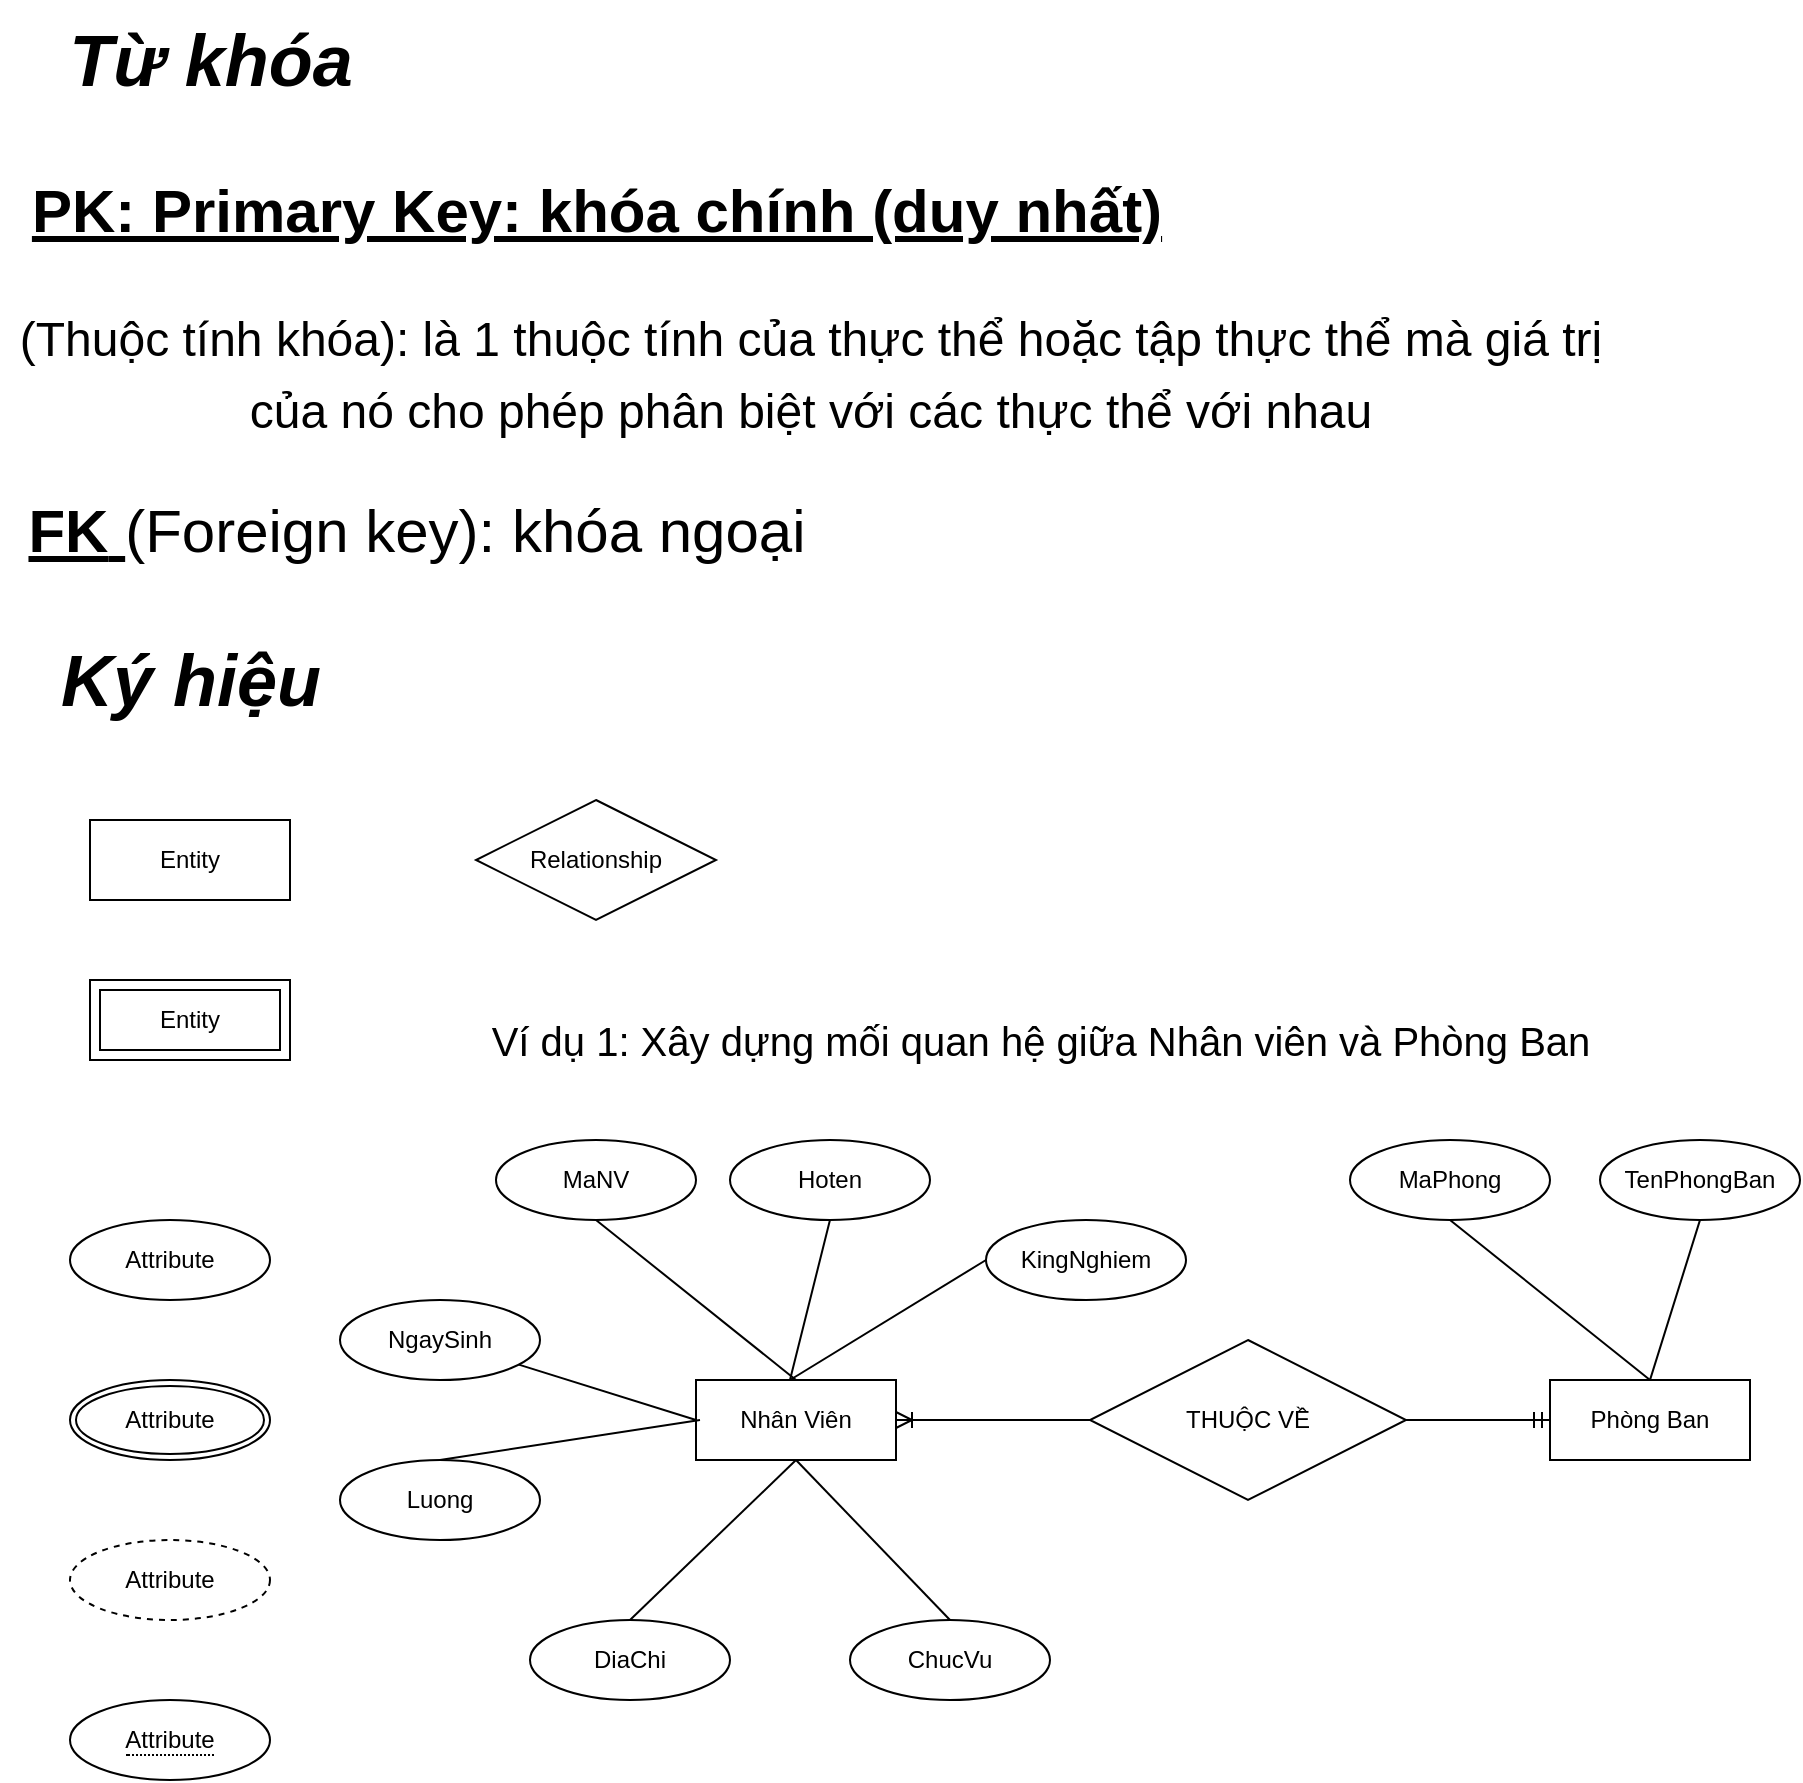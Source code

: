 <mxfile version="22.0.8" type="github">
  <diagram name="Trang-1" id="vafkS9In6ilcaYIv3kAR">
    <mxGraphModel dx="1000" dy="584" grid="1" gridSize="10" guides="1" tooltips="1" connect="1" arrows="1" fold="1" page="1" pageScale="1" pageWidth="850" pageHeight="1100" math="0" shadow="0">
      <root>
        <mxCell id="0" />
        <mxCell id="1" parent="0" />
        <mxCell id="t1lvGrgApbN4Kl1AXzK--1" value="&lt;font style=&quot;font-size: 36px;&quot;&gt;&lt;b&gt;&lt;i&gt;Từ khóa&lt;/i&gt;&lt;/b&gt;&lt;/font&gt;" style="text;html=1;align=center;verticalAlign=middle;resizable=0;points=[];autosize=1;strokeColor=none;fillColor=none;" vertex="1" parent="1">
          <mxGeometry x="45" y="30" width="170" height="60" as="geometry" />
        </mxCell>
        <mxCell id="t1lvGrgApbN4Kl1AXzK--2" value="&lt;font style=&quot;font-size: 30px;&quot;&gt;&lt;b&gt;&lt;u&gt;PK: Primary Key: khóa chính (duy nhất)&lt;/u&gt;&lt;/b&gt;&lt;/font&gt;" style="text;html=1;align=center;verticalAlign=middle;resizable=0;points=[];autosize=1;strokeColor=none;fillColor=none;" vertex="1" parent="1">
          <mxGeometry x="28" y="110" width="590" height="50" as="geometry" />
        </mxCell>
        <mxCell id="t1lvGrgApbN4Kl1AXzK--3" value="&lt;font style=&quot;font-size: 30px;&quot;&gt;&lt;u&gt;&lt;b&gt;FK&lt;/b&gt; &lt;/u&gt;(Foreign key): khóa ngoại&lt;/font&gt;" style="text;html=1;align=center;verticalAlign=middle;resizable=0;points=[];autosize=1;strokeColor=none;fillColor=none;" vertex="1" parent="1">
          <mxGeometry x="28" y="270" width="410" height="50" as="geometry" />
        </mxCell>
        <mxCell id="t1lvGrgApbN4Kl1AXzK--4" value="&lt;font style=&quot;font-size: 36px;&quot;&gt;&lt;b&gt;&lt;i&gt;Ký hiệu&lt;/i&gt;&lt;/b&gt;&lt;/font&gt;" style="text;html=1;align=center;verticalAlign=middle;resizable=0;points=[];autosize=1;strokeColor=none;fillColor=none;" vertex="1" parent="1">
          <mxGeometry x="45" y="340" width="150" height="60" as="geometry" />
        </mxCell>
        <mxCell id="t1lvGrgApbN4Kl1AXzK--5" value="&lt;font style=&quot;font-size: 24px;&quot;&gt;(Thuộc tính khóa): là 1 thuộc tính của thực thể hoặc tập thực thể mà giá trị &lt;br&gt;của nó cho phép phân biệt với các thực thể với nhau&lt;/font&gt;" style="text;html=1;align=center;verticalAlign=middle;resizable=0;points=[];autosize=1;strokeColor=none;fillColor=none;fontSize=30;" vertex="1" parent="1">
          <mxGeometry x="25" y="170" width="810" height="90" as="geometry" />
        </mxCell>
        <mxCell id="t1lvGrgApbN4Kl1AXzK--6" value="&lt;font style=&quot;font-size: 20px;&quot;&gt;Ví dụ 1: Xây dựng mối quan hệ giữa Nhân viên và Phòng Ban&lt;/font&gt;" style="text;html=1;align=center;verticalAlign=middle;resizable=0;points=[];autosize=1;strokeColor=none;fillColor=none;" vertex="1" parent="1">
          <mxGeometry x="260" y="530" width="570" height="40" as="geometry" />
        </mxCell>
        <mxCell id="t1lvGrgApbN4Kl1AXzK--7" value="Entity" style="whiteSpace=wrap;html=1;align=center;" vertex="1" parent="1">
          <mxGeometry x="70" y="440" width="100" height="40" as="geometry" />
        </mxCell>
        <mxCell id="t1lvGrgApbN4Kl1AXzK--9" value="Entity" style="shape=ext;margin=3;double=1;whiteSpace=wrap;html=1;align=center;" vertex="1" parent="1">
          <mxGeometry x="70" y="520" width="100" height="40" as="geometry" />
        </mxCell>
        <mxCell id="t1lvGrgApbN4Kl1AXzK--10" value="Attribute" style="ellipse;whiteSpace=wrap;html=1;align=center;" vertex="1" parent="1">
          <mxGeometry x="60" y="640" width="100" height="40" as="geometry" />
        </mxCell>
        <mxCell id="t1lvGrgApbN4Kl1AXzK--11" value="Attribute" style="ellipse;shape=doubleEllipse;margin=3;whiteSpace=wrap;html=1;align=center;" vertex="1" parent="1">
          <mxGeometry x="60" y="720" width="100" height="40" as="geometry" />
        </mxCell>
        <mxCell id="t1lvGrgApbN4Kl1AXzK--12" value="Attribute" style="ellipse;whiteSpace=wrap;html=1;align=center;dashed=1;" vertex="1" parent="1">
          <mxGeometry x="60" y="800" width="100" height="40" as="geometry" />
        </mxCell>
        <mxCell id="t1lvGrgApbN4Kl1AXzK--13" value="&lt;span style=&quot;border-bottom: 1px dotted&quot;&gt;Attribute&lt;/span&gt;" style="ellipse;whiteSpace=wrap;html=1;align=center;" vertex="1" parent="1">
          <mxGeometry x="60" y="880" width="100" height="40" as="geometry" />
        </mxCell>
        <mxCell id="t1lvGrgApbN4Kl1AXzK--14" value="Relationship" style="shape=rhombus;perimeter=rhombusPerimeter;whiteSpace=wrap;html=1;align=center;" vertex="1" parent="1">
          <mxGeometry x="263" y="430" width="120" height="60" as="geometry" />
        </mxCell>
        <mxCell id="t1lvGrgApbN4Kl1AXzK--15" value="Nhân Viên" style="whiteSpace=wrap;html=1;align=center;" vertex="1" parent="1">
          <mxGeometry x="373" y="720" width="100" height="40" as="geometry" />
        </mxCell>
        <mxCell id="t1lvGrgApbN4Kl1AXzK--24" value="MaNV" style="ellipse;whiteSpace=wrap;html=1;align=center;" vertex="1" parent="1">
          <mxGeometry x="273" y="600" width="100" height="40" as="geometry" />
        </mxCell>
        <mxCell id="t1lvGrgApbN4Kl1AXzK--25" value="Hoten" style="ellipse;whiteSpace=wrap;html=1;align=center;" vertex="1" parent="1">
          <mxGeometry x="390" y="600" width="100" height="40" as="geometry" />
        </mxCell>
        <mxCell id="t1lvGrgApbN4Kl1AXzK--26" value="NgaySinh" style="ellipse;whiteSpace=wrap;html=1;align=center;" vertex="1" parent="1">
          <mxGeometry x="195" y="680" width="100" height="40" as="geometry" />
        </mxCell>
        <mxCell id="t1lvGrgApbN4Kl1AXzK--27" value="Luong" style="ellipse;whiteSpace=wrap;html=1;align=center;" vertex="1" parent="1">
          <mxGeometry x="195" y="760" width="100" height="40" as="geometry" />
        </mxCell>
        <mxCell id="t1lvGrgApbN4Kl1AXzK--28" value="DiaChi" style="ellipse;whiteSpace=wrap;html=1;align=center;" vertex="1" parent="1">
          <mxGeometry x="290" y="840" width="100" height="40" as="geometry" />
        </mxCell>
        <mxCell id="t1lvGrgApbN4Kl1AXzK--29" value="ChucVu" style="ellipse;whiteSpace=wrap;html=1;align=center;" vertex="1" parent="1">
          <mxGeometry x="450" y="840" width="100" height="40" as="geometry" />
        </mxCell>
        <mxCell id="t1lvGrgApbN4Kl1AXzK--30" value="KingNghiem" style="ellipse;whiteSpace=wrap;html=1;align=center;" vertex="1" parent="1">
          <mxGeometry x="518" y="640" width="100" height="40" as="geometry" />
        </mxCell>
        <mxCell id="t1lvGrgApbN4Kl1AXzK--33" value="" style="endArrow=none;html=1;rounded=0;entryX=0;entryY=0.5;entryDx=0;entryDy=0;" edge="1" parent="1" source="t1lvGrgApbN4Kl1AXzK--26" target="t1lvGrgApbN4Kl1AXzK--15">
          <mxGeometry width="50" height="50" relative="1" as="geometry">
            <mxPoint x="330" y="750" as="sourcePoint" />
            <mxPoint x="400.711" y="700" as="targetPoint" />
          </mxGeometry>
        </mxCell>
        <mxCell id="t1lvGrgApbN4Kl1AXzK--34" value="" style="endArrow=none;html=1;rounded=0;exitX=0.5;exitY=0;exitDx=0;exitDy=0;" edge="1" parent="1" source="t1lvGrgApbN4Kl1AXzK--27">
          <mxGeometry width="50" height="50" relative="1" as="geometry">
            <mxPoint x="324" y="725" as="sourcePoint" />
            <mxPoint x="375" y="740" as="targetPoint" />
          </mxGeometry>
        </mxCell>
        <mxCell id="t1lvGrgApbN4Kl1AXzK--35" value="" style="endArrow=none;html=1;rounded=0;entryX=0.5;entryY=1;entryDx=0;entryDy=0;exitX=0.5;exitY=0;exitDx=0;exitDy=0;" edge="1" parent="1" source="t1lvGrgApbN4Kl1AXzK--28" target="t1lvGrgApbN4Kl1AXzK--15">
          <mxGeometry width="50" height="50" relative="1" as="geometry">
            <mxPoint x="355" y="799" as="sourcePoint" />
            <mxPoint x="413" y="798.75" as="targetPoint" />
          </mxGeometry>
        </mxCell>
        <mxCell id="t1lvGrgApbN4Kl1AXzK--36" value="" style="endArrow=none;html=1;rounded=0;exitX=0.5;exitY=1;exitDx=0;exitDy=0;entryX=0.5;entryY=0;entryDx=0;entryDy=0;" edge="1" parent="1" source="t1lvGrgApbN4Kl1AXzK--15" target="t1lvGrgApbN4Kl1AXzK--29">
          <mxGeometry width="50" height="50" relative="1" as="geometry">
            <mxPoint x="413" y="790" as="sourcePoint" />
            <mxPoint x="508" y="790" as="targetPoint" />
          </mxGeometry>
        </mxCell>
        <mxCell id="t1lvGrgApbN4Kl1AXzK--37" value="" style="endArrow=none;html=1;rounded=0;entryX=0;entryY=0.5;entryDx=0;entryDy=0;" edge="1" parent="1" target="t1lvGrgApbN4Kl1AXzK--30">
          <mxGeometry width="50" height="50" relative="1" as="geometry">
            <mxPoint x="420" y="720" as="sourcePoint" />
            <mxPoint x="515" y="718.75" as="targetPoint" />
          </mxGeometry>
        </mxCell>
        <mxCell id="t1lvGrgApbN4Kl1AXzK--38" value="" style="endArrow=none;html=1;rounded=0;entryX=0.5;entryY=1;entryDx=0;entryDy=0;" edge="1" parent="1" target="t1lvGrgApbN4Kl1AXzK--25">
          <mxGeometry width="50" height="50" relative="1" as="geometry">
            <mxPoint x="420" y="720" as="sourcePoint" />
            <mxPoint x="478" y="680.0" as="targetPoint" />
          </mxGeometry>
        </mxCell>
        <mxCell id="t1lvGrgApbN4Kl1AXzK--39" value="" style="endArrow=none;html=1;rounded=0;exitX=0.5;exitY=1;exitDx=0;exitDy=0;entryX=0.5;entryY=0;entryDx=0;entryDy=0;" edge="1" parent="1" source="t1lvGrgApbN4Kl1AXzK--24" target="t1lvGrgApbN4Kl1AXzK--15">
          <mxGeometry width="50" height="50" relative="1" as="geometry">
            <mxPoint x="345" y="699.37" as="sourcePoint" />
            <mxPoint x="440" y="699.37" as="targetPoint" />
          </mxGeometry>
        </mxCell>
        <mxCell id="t1lvGrgApbN4Kl1AXzK--56" value="Phòng Ban" style="whiteSpace=wrap;html=1;align=center;" vertex="1" parent="1">
          <mxGeometry x="800" y="720" width="100" height="40" as="geometry" />
        </mxCell>
        <mxCell id="t1lvGrgApbN4Kl1AXzK--57" value="MaPhong" style="ellipse;whiteSpace=wrap;html=1;align=center;" vertex="1" parent="1">
          <mxGeometry x="700" y="600" width="100" height="40" as="geometry" />
        </mxCell>
        <mxCell id="t1lvGrgApbN4Kl1AXzK--58" value="TenPhongBan" style="ellipse;whiteSpace=wrap;html=1;align=center;" vertex="1" parent="1">
          <mxGeometry x="825" y="600" width="100" height="40" as="geometry" />
        </mxCell>
        <mxCell id="t1lvGrgApbN4Kl1AXzK--69" value="" style="endArrow=none;html=1;rounded=0;entryX=0.5;entryY=1;entryDx=0;entryDy=0;exitX=0.5;exitY=0;exitDx=0;exitDy=0;" edge="1" parent="1" target="t1lvGrgApbN4Kl1AXzK--58" source="t1lvGrgApbN4Kl1AXzK--56">
          <mxGeometry width="50" height="50" relative="1" as="geometry">
            <mxPoint x="847" y="720" as="sourcePoint" />
            <mxPoint x="905" y="680.0" as="targetPoint" />
          </mxGeometry>
        </mxCell>
        <mxCell id="t1lvGrgApbN4Kl1AXzK--70" value="" style="endArrow=none;html=1;rounded=0;exitX=0.5;exitY=1;exitDx=0;exitDy=0;entryX=0.5;entryY=0;entryDx=0;entryDy=0;" edge="1" parent="1" source="t1lvGrgApbN4Kl1AXzK--57" target="t1lvGrgApbN4Kl1AXzK--56">
          <mxGeometry width="50" height="50" relative="1" as="geometry">
            <mxPoint x="772" y="699.37" as="sourcePoint" />
            <mxPoint x="867" y="699.37" as="targetPoint" />
          </mxGeometry>
        </mxCell>
        <mxCell id="t1lvGrgApbN4Kl1AXzK--86" value="THUỘC VỀ" style="shape=rhombus;perimeter=rhombusPerimeter;whiteSpace=wrap;html=1;align=center;" vertex="1" parent="1">
          <mxGeometry x="570" y="700" width="158" height="80" as="geometry" />
        </mxCell>
        <mxCell id="t1lvGrgApbN4Kl1AXzK--88" value="" style="edgeStyle=entityRelationEdgeStyle;fontSize=12;html=1;endArrow=ERmandOne;rounded=0;entryX=0;entryY=0.5;entryDx=0;entryDy=0;exitX=1;exitY=0.5;exitDx=0;exitDy=0;" edge="1" parent="1" source="t1lvGrgApbN4Kl1AXzK--86" target="t1lvGrgApbN4Kl1AXzK--56">
          <mxGeometry width="100" height="100" relative="1" as="geometry">
            <mxPoint x="700" y="840" as="sourcePoint" />
            <mxPoint x="800" y="740" as="targetPoint" />
            <Array as="points">
              <mxPoint x="760" y="740" />
              <mxPoint x="758" y="750" />
            </Array>
          </mxGeometry>
        </mxCell>
        <mxCell id="t1lvGrgApbN4Kl1AXzK--89" value="" style="edgeStyle=entityRelationEdgeStyle;fontSize=12;html=1;endArrow=ERoneToMany;rounded=0;entryX=1;entryY=0.5;entryDx=0;entryDy=0;exitX=0;exitY=0.5;exitDx=0;exitDy=0;" edge="1" parent="1" source="t1lvGrgApbN4Kl1AXzK--86" target="t1lvGrgApbN4Kl1AXzK--15">
          <mxGeometry width="100" height="100" relative="1" as="geometry">
            <mxPoint x="530" y="890" as="sourcePoint" />
            <mxPoint x="630" y="790" as="targetPoint" />
          </mxGeometry>
        </mxCell>
      </root>
    </mxGraphModel>
  </diagram>
</mxfile>
